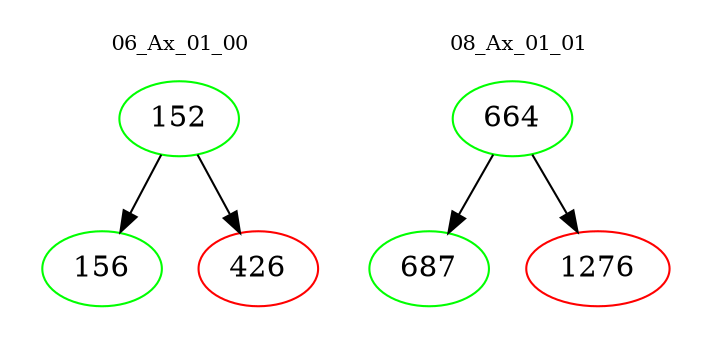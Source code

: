 digraph{
subgraph cluster_0 {
color = white
label = "06_Ax_01_00";
fontsize=10;
T0_152 [label="152", color="green"]
T0_152 -> T0_156 [color="black"]
T0_156 [label="156", color="green"]
T0_152 -> T0_426 [color="black"]
T0_426 [label="426", color="red"]
}
subgraph cluster_1 {
color = white
label = "08_Ax_01_01";
fontsize=10;
T1_664 [label="664", color="green"]
T1_664 -> T1_687 [color="black"]
T1_687 [label="687", color="green"]
T1_664 -> T1_1276 [color="black"]
T1_1276 [label="1276", color="red"]
}
}
